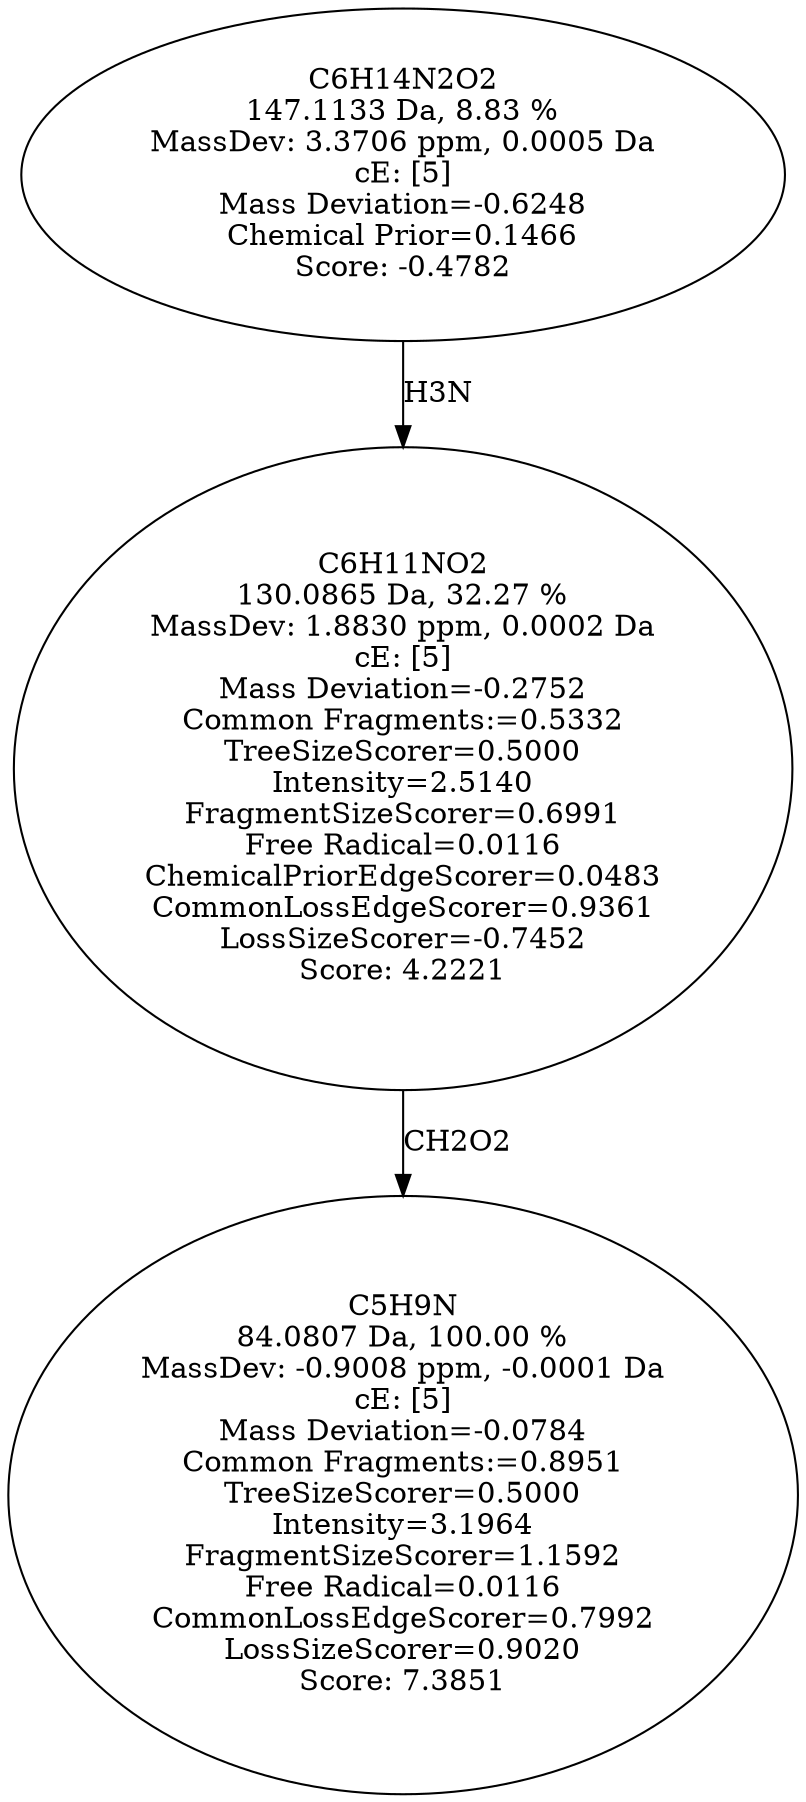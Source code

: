 strict digraph {
v1 [label="C5H9N\n84.0807 Da, 100.00 %\nMassDev: -0.9008 ppm, -0.0001 Da\ncE: [5]\nMass Deviation=-0.0784\nCommon Fragments:=0.8951\nTreeSizeScorer=0.5000\nIntensity=3.1964\nFragmentSizeScorer=1.1592\nFree Radical=0.0116\nCommonLossEdgeScorer=0.7992\nLossSizeScorer=0.9020\nScore: 7.3851"];
v2 [label="C6H11NO2\n130.0865 Da, 32.27 %\nMassDev: 1.8830 ppm, 0.0002 Da\ncE: [5]\nMass Deviation=-0.2752\nCommon Fragments:=0.5332\nTreeSizeScorer=0.5000\nIntensity=2.5140\nFragmentSizeScorer=0.6991\nFree Radical=0.0116\nChemicalPriorEdgeScorer=0.0483\nCommonLossEdgeScorer=0.9361\nLossSizeScorer=-0.7452\nScore: 4.2221"];
v3 [label="C6H14N2O2\n147.1133 Da, 8.83 %\nMassDev: 3.3706 ppm, 0.0005 Da\ncE: [5]\nMass Deviation=-0.6248\nChemical Prior=0.1466\nScore: -0.4782"];
v2 -> v1 [label="CH2O2"];
v3 -> v2 [label="H3N"];
}